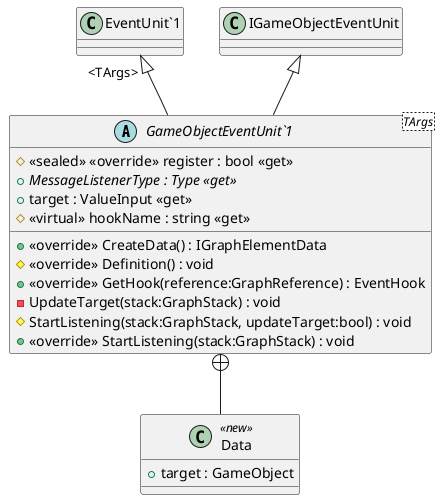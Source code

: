 @startuml
abstract class "GameObjectEventUnit`1"<TArgs> {
    # <<sealed>> <<override>> register : bool <<get>>
    + {abstract} MessageListenerType : Type <<get>>
    + <<override>> CreateData() : IGraphElementData
    + target : ValueInput <<get>>
    # <<override>> Definition() : void
    + <<override>> GetHook(reference:GraphReference) : EventHook
    # <<virtual>> hookName : string <<get>>
    - UpdateTarget(stack:GraphStack) : void
    # StartListening(stack:GraphStack, updateTarget:bool) : void
    + <<override>> StartListening(stack:GraphStack) : void
}
class Data <<new>> {
    + target : GameObject
}
"EventUnit`1" "<TArgs>" <|-- "GameObjectEventUnit`1"
IGameObjectEventUnit <|-- "GameObjectEventUnit`1"
"GameObjectEventUnit`1" +-- Data
@enduml
